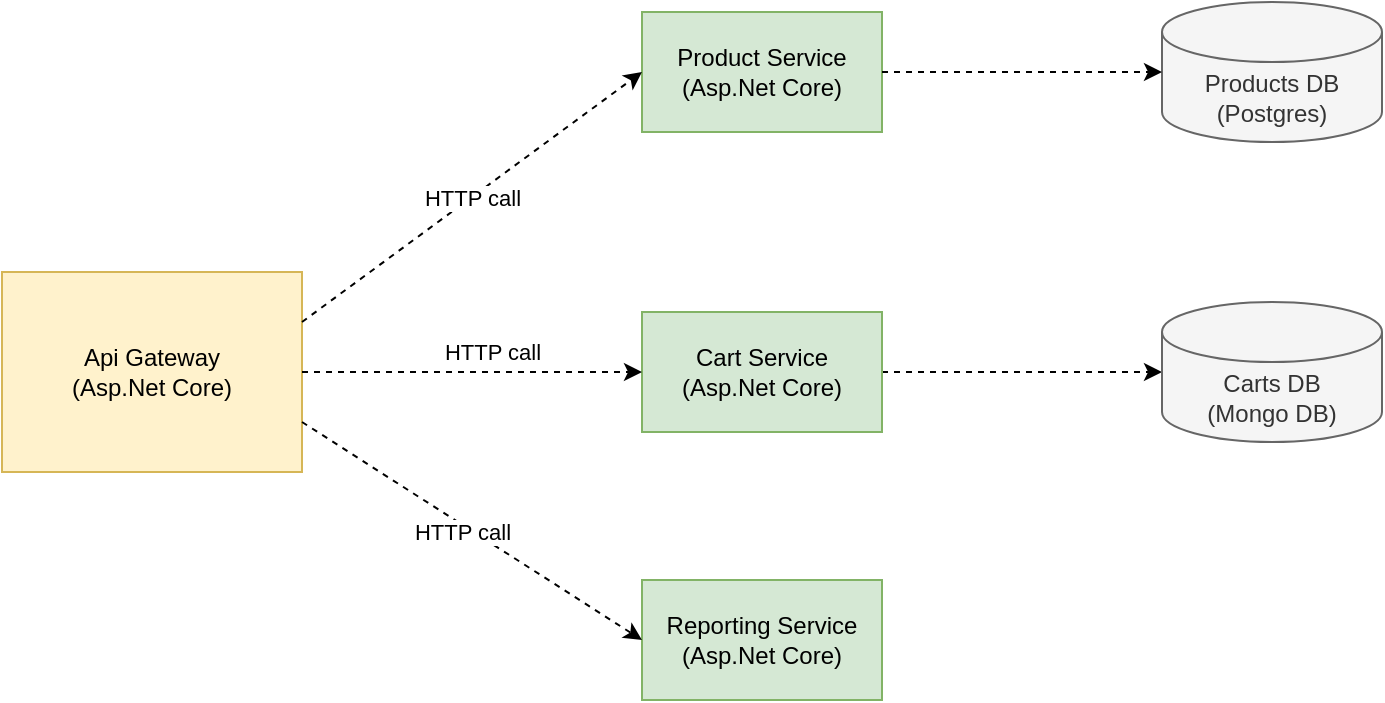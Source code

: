 <mxfile version="21.1.2" type="device">
  <diagram name="C2" id="CwZiGT-_wpT8a05OmrcV">
    <mxGraphModel dx="1434" dy="796" grid="1" gridSize="10" guides="1" tooltips="1" connect="1" arrows="1" fold="1" page="1" pageScale="1" pageWidth="1169" pageHeight="827" math="0" shadow="0">
      <root>
        <mxCell id="0" />
        <mxCell id="1" parent="0" />
        <mxCell id="oSR0SxDjPKK60XDCio_E-1" value="Api Gateway&lt;br&gt;(Asp.Net Core)" style="rounded=0;whiteSpace=wrap;html=1;fillColor=#fff2cc;strokeColor=#d6b656;" vertex="1" parent="1">
          <mxGeometry x="170" y="200" width="150" height="100" as="geometry" />
        </mxCell>
        <mxCell id="oSR0SxDjPKK60XDCio_E-2" value="Product Service&lt;br&gt;(Asp.Net Core)" style="rounded=0;whiteSpace=wrap;html=1;fillColor=#d5e8d4;strokeColor=#82b366;" vertex="1" parent="1">
          <mxGeometry x="490" y="70" width="120" height="60" as="geometry" />
        </mxCell>
        <mxCell id="oSR0SxDjPKK60XDCio_E-11" style="edgeStyle=orthogonalEdgeStyle;rounded=0;orthogonalLoop=1;jettySize=auto;html=1;entryX=0;entryY=0.5;entryDx=0;entryDy=0;entryPerimeter=0;dashed=1;" edge="1" parent="1" source="oSR0SxDjPKK60XDCio_E-3" target="oSR0SxDjPKK60XDCio_E-5">
          <mxGeometry relative="1" as="geometry" />
        </mxCell>
        <mxCell id="oSR0SxDjPKK60XDCio_E-3" value="Cart Service&lt;br&gt;(Asp.Net Core)" style="rounded=0;whiteSpace=wrap;html=1;fillColor=#d5e8d4;strokeColor=#82b366;" vertex="1" parent="1">
          <mxGeometry x="490" y="220" width="120" height="60" as="geometry" />
        </mxCell>
        <mxCell id="oSR0SxDjPKK60XDCio_E-4" value="Reporting Service&lt;br&gt;(Asp.Net Core)" style="rounded=0;whiteSpace=wrap;html=1;fillColor=#d5e8d4;strokeColor=#82b366;" vertex="1" parent="1">
          <mxGeometry x="490" y="354" width="120" height="60" as="geometry" />
        </mxCell>
        <mxCell id="oSR0SxDjPKK60XDCio_E-5" value="Carts DB&lt;br&gt;(Mongo DB)" style="shape=cylinder3;whiteSpace=wrap;html=1;boundedLbl=1;backgroundOutline=1;size=15;fillColor=#f5f5f5;fontColor=#333333;strokeColor=#666666;" vertex="1" parent="1">
          <mxGeometry x="750" y="215" width="110" height="70" as="geometry" />
        </mxCell>
        <mxCell id="oSR0SxDjPKK60XDCio_E-6" value="Products DB&lt;br&gt;(Postgres)" style="shape=cylinder3;whiteSpace=wrap;html=1;boundedLbl=1;backgroundOutline=1;size=15;fillColor=#f5f5f5;fontColor=#333333;strokeColor=#666666;" vertex="1" parent="1">
          <mxGeometry x="750" y="65" width="110" height="70" as="geometry" />
        </mxCell>
        <mxCell id="oSR0SxDjPKK60XDCio_E-7" value="HTTP call" style="endArrow=classic;html=1;rounded=0;exitX=1;exitY=0.25;exitDx=0;exitDy=0;entryX=0;entryY=0.5;entryDx=0;entryDy=0;dashed=1;" edge="1" parent="1" source="oSR0SxDjPKK60XDCio_E-1" target="oSR0SxDjPKK60XDCio_E-2">
          <mxGeometry width="50" height="50" relative="1" as="geometry">
            <mxPoint x="320" y="200" as="sourcePoint" />
            <mxPoint x="370" y="150" as="targetPoint" />
          </mxGeometry>
        </mxCell>
        <mxCell id="oSR0SxDjPKK60XDCio_E-8" value="" style="endArrow=classic;html=1;rounded=0;exitX=1;exitY=0.5;exitDx=0;exitDy=0;entryX=0;entryY=0.5;entryDx=0;entryDy=0;dashed=1;" edge="1" parent="1" source="oSR0SxDjPKK60XDCio_E-1" target="oSR0SxDjPKK60XDCio_E-3">
          <mxGeometry width="50" height="50" relative="1" as="geometry">
            <mxPoint x="360" y="270" as="sourcePoint" />
            <mxPoint x="410" y="220" as="targetPoint" />
          </mxGeometry>
        </mxCell>
        <mxCell id="oSR0SxDjPKK60XDCio_E-12" value="HTTP call" style="edgeLabel;html=1;align=center;verticalAlign=middle;resizable=0;points=[];" vertex="1" connectable="0" parent="oSR0SxDjPKK60XDCio_E-8">
          <mxGeometry x="0.115" y="1" relative="1" as="geometry">
            <mxPoint y="-9" as="offset" />
          </mxGeometry>
        </mxCell>
        <mxCell id="oSR0SxDjPKK60XDCio_E-9" value="" style="endArrow=classic;html=1;rounded=0;exitX=1;exitY=0.75;exitDx=0;exitDy=0;entryX=0;entryY=0.5;entryDx=0;entryDy=0;dashed=1;" edge="1" parent="1" source="oSR0SxDjPKK60XDCio_E-1" target="oSR0SxDjPKK60XDCio_E-4">
          <mxGeometry width="50" height="50" relative="1" as="geometry">
            <mxPoint x="350" y="380" as="sourcePoint" />
            <mxPoint x="400" y="330" as="targetPoint" />
          </mxGeometry>
        </mxCell>
        <mxCell id="oSR0SxDjPKK60XDCio_E-13" value="HTTP call" style="edgeLabel;html=1;align=center;verticalAlign=middle;resizable=0;points=[];" vertex="1" connectable="0" parent="oSR0SxDjPKK60XDCio_E-9">
          <mxGeometry x="-0.153" y="-2" relative="1" as="geometry">
            <mxPoint x="9" y="7" as="offset" />
          </mxGeometry>
        </mxCell>
        <mxCell id="oSR0SxDjPKK60XDCio_E-10" value="" style="endArrow=classic;html=1;rounded=0;exitX=1;exitY=0.5;exitDx=0;exitDy=0;dashed=1;" edge="1" parent="1" source="oSR0SxDjPKK60XDCio_E-2" target="oSR0SxDjPKK60XDCio_E-6">
          <mxGeometry width="50" height="50" relative="1" as="geometry">
            <mxPoint x="650" y="110" as="sourcePoint" />
            <mxPoint x="700" y="60" as="targetPoint" />
          </mxGeometry>
        </mxCell>
      </root>
    </mxGraphModel>
  </diagram>
</mxfile>
